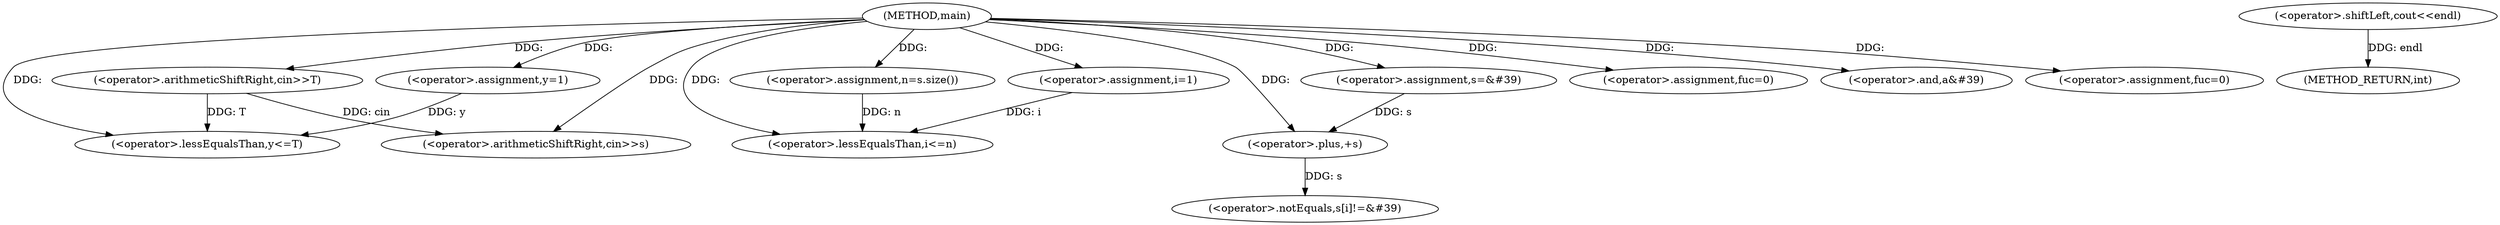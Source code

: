 digraph "main" {  
"1000101" [label = "(METHOD,main)" ]
"1000226" [label = "(METHOD_RETURN,int)" ]
"1000103" [label = "(<operator>.arithmeticShiftRight,cin>>T)" ]
"1000107" [label = "(<operator>.assignment,y=1)" ]
"1000110" [label = "(<operator>.lessEqualsThan,y<=T)" ]
"1000115" [label = "(<operator>.arithmeticShiftRight,cin>>s)" ]
"1000119" [label = "(<operator>.assignment,n=s.size())" ]
"1000122" [label = "(<operator>.assignment,s=&#39)" ]
"1000128" [label = "(<operator>.plus,+s)" ]
"1000131" [label = "(<operator>.assignment,fuc=0)" ]
"1000135" [label = "(<operator>.assignment,i=1)" ]
"1000138" [label = "(<operator>.lessEqualsThan,i<=n)" ]
"1000142" [label = "(<operator>.notEquals,s[i]!=&#39)" ]
"1000148" [label = "(<operator>.and,a&#39)" ]
"1000152" [label = "(<operator>.assignment,fuc=0)" ]
"1000220" [label = "(<operator>.shiftLeft,cout<<endl)" ]
  "1000220" -> "1000226"  [ label = "DDG: endl"] 
  "1000101" -> "1000107"  [ label = "DDG: "] 
  "1000101" -> "1000103"  [ label = "DDG: "] 
  "1000107" -> "1000110"  [ label = "DDG: y"] 
  "1000101" -> "1000110"  [ label = "DDG: "] 
  "1000103" -> "1000110"  [ label = "DDG: T"] 
  "1000101" -> "1000119"  [ label = "DDG: "] 
  "1000101" -> "1000131"  [ label = "DDG: "] 
  "1000101" -> "1000135"  [ label = "DDG: "] 
  "1000103" -> "1000115"  [ label = "DDG: cin"] 
  "1000101" -> "1000115"  [ label = "DDG: "] 
  "1000101" -> "1000122"  [ label = "DDG: "] 
  "1000122" -> "1000128"  [ label = "DDG: s"] 
  "1000101" -> "1000128"  [ label = "DDG: "] 
  "1000135" -> "1000138"  [ label = "DDG: i"] 
  "1000101" -> "1000138"  [ label = "DDG: "] 
  "1000119" -> "1000138"  [ label = "DDG: n"] 
  "1000128" -> "1000142"  [ label = "DDG: s"] 
  "1000101" -> "1000148"  [ label = "DDG: "] 
  "1000101" -> "1000152"  [ label = "DDG: "] 
}
